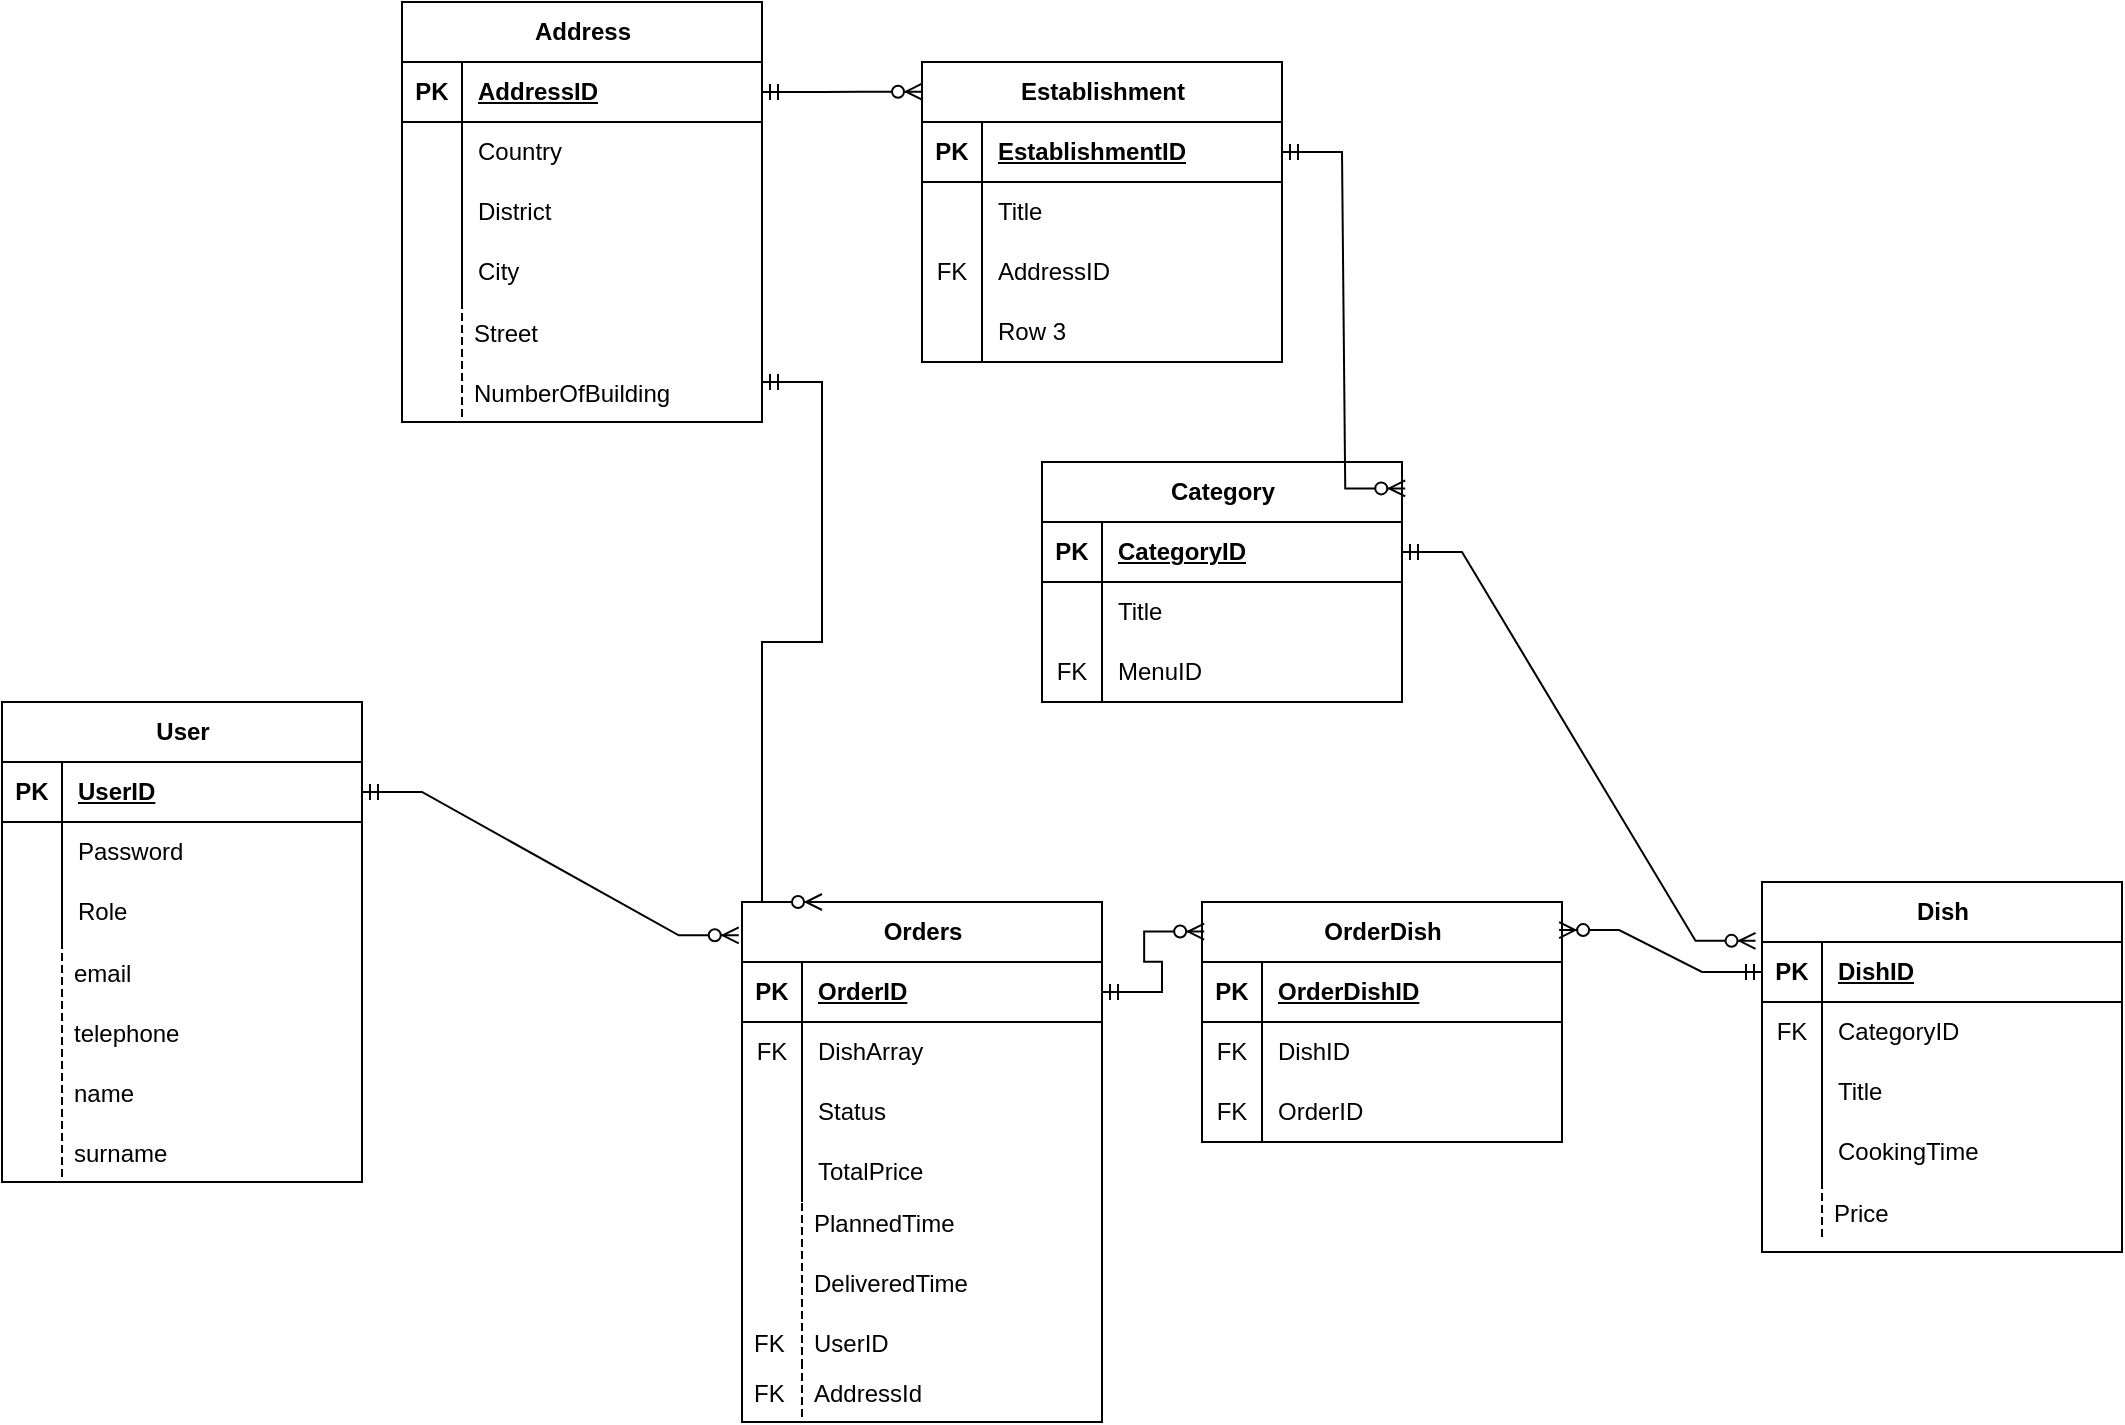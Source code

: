 <mxfile version="21.6.8" type="device">
  <diagram name="Сторінка-1" id="KZws3kgKz52bz0hPjmru">
    <mxGraphModel dx="1347" dy="621" grid="1" gridSize="10" guides="1" tooltips="1" connect="1" arrows="1" fold="1" page="1" pageScale="1" pageWidth="827" pageHeight="1169" math="0" shadow="0">
      <root>
        <mxCell id="0" />
        <mxCell id="1" parent="0" />
        <mxCell id="n4Qk8GRczhbeKokDCpRe-1" value="Establishment" style="shape=table;startSize=30;container=1;collapsible=1;childLayout=tableLayout;fixedRows=1;rowLines=0;fontStyle=1;align=center;resizeLast=1;html=1;" parent="1" vertex="1">
          <mxGeometry x="-60" y="250" width="180" height="150" as="geometry" />
        </mxCell>
        <mxCell id="n4Qk8GRczhbeKokDCpRe-2" value="" style="shape=tableRow;horizontal=0;startSize=0;swimlaneHead=0;swimlaneBody=0;fillColor=none;collapsible=0;dropTarget=0;points=[[0,0.5],[1,0.5]];portConstraint=eastwest;top=0;left=0;right=0;bottom=1;" parent="n4Qk8GRczhbeKokDCpRe-1" vertex="1">
          <mxGeometry y="30" width="180" height="30" as="geometry" />
        </mxCell>
        <mxCell id="n4Qk8GRczhbeKokDCpRe-3" value="PK" style="shape=partialRectangle;connectable=0;fillColor=none;top=0;left=0;bottom=0;right=0;fontStyle=1;overflow=hidden;whiteSpace=wrap;html=1;" parent="n4Qk8GRczhbeKokDCpRe-2" vertex="1">
          <mxGeometry width="30" height="30" as="geometry">
            <mxRectangle width="30" height="30" as="alternateBounds" />
          </mxGeometry>
        </mxCell>
        <mxCell id="n4Qk8GRczhbeKokDCpRe-4" value="EstablishmentID" style="shape=partialRectangle;connectable=0;fillColor=none;top=0;left=0;bottom=0;right=0;align=left;spacingLeft=6;fontStyle=5;overflow=hidden;whiteSpace=wrap;html=1;" parent="n4Qk8GRczhbeKokDCpRe-2" vertex="1">
          <mxGeometry x="30" width="150" height="30" as="geometry">
            <mxRectangle width="150" height="30" as="alternateBounds" />
          </mxGeometry>
        </mxCell>
        <mxCell id="n4Qk8GRczhbeKokDCpRe-5" value="" style="shape=tableRow;horizontal=0;startSize=0;swimlaneHead=0;swimlaneBody=0;fillColor=none;collapsible=0;dropTarget=0;points=[[0,0.5],[1,0.5]];portConstraint=eastwest;top=0;left=0;right=0;bottom=0;" parent="n4Qk8GRczhbeKokDCpRe-1" vertex="1">
          <mxGeometry y="60" width="180" height="30" as="geometry" />
        </mxCell>
        <mxCell id="n4Qk8GRczhbeKokDCpRe-6" value="" style="shape=partialRectangle;connectable=0;fillColor=none;top=0;left=0;bottom=0;right=0;editable=1;overflow=hidden;whiteSpace=wrap;html=1;" parent="n4Qk8GRczhbeKokDCpRe-5" vertex="1">
          <mxGeometry width="30" height="30" as="geometry">
            <mxRectangle width="30" height="30" as="alternateBounds" />
          </mxGeometry>
        </mxCell>
        <mxCell id="n4Qk8GRczhbeKokDCpRe-7" value="Title" style="shape=partialRectangle;connectable=0;fillColor=none;top=0;left=0;bottom=0;right=0;align=left;spacingLeft=6;overflow=hidden;whiteSpace=wrap;html=1;" parent="n4Qk8GRczhbeKokDCpRe-5" vertex="1">
          <mxGeometry x="30" width="150" height="30" as="geometry">
            <mxRectangle width="150" height="30" as="alternateBounds" />
          </mxGeometry>
        </mxCell>
        <mxCell id="n4Qk8GRczhbeKokDCpRe-8" value="" style="shape=tableRow;horizontal=0;startSize=0;swimlaneHead=0;swimlaneBody=0;fillColor=none;collapsible=0;dropTarget=0;points=[[0,0.5],[1,0.5]];portConstraint=eastwest;top=0;left=0;right=0;bottom=0;" parent="n4Qk8GRczhbeKokDCpRe-1" vertex="1">
          <mxGeometry y="90" width="180" height="30" as="geometry" />
        </mxCell>
        <mxCell id="n4Qk8GRczhbeKokDCpRe-9" value="FK" style="shape=partialRectangle;connectable=0;fillColor=none;top=0;left=0;bottom=0;right=0;editable=1;overflow=hidden;whiteSpace=wrap;html=1;" parent="n4Qk8GRczhbeKokDCpRe-8" vertex="1">
          <mxGeometry width="30" height="30" as="geometry">
            <mxRectangle width="30" height="30" as="alternateBounds" />
          </mxGeometry>
        </mxCell>
        <mxCell id="n4Qk8GRczhbeKokDCpRe-10" value="AddressID" style="shape=partialRectangle;connectable=0;fillColor=none;top=0;left=0;bottom=0;right=0;align=left;spacingLeft=6;overflow=hidden;whiteSpace=wrap;html=1;" parent="n4Qk8GRczhbeKokDCpRe-8" vertex="1">
          <mxGeometry x="30" width="150" height="30" as="geometry">
            <mxRectangle width="150" height="30" as="alternateBounds" />
          </mxGeometry>
        </mxCell>
        <mxCell id="n4Qk8GRczhbeKokDCpRe-11" value="" style="shape=tableRow;horizontal=0;startSize=0;swimlaneHead=0;swimlaneBody=0;fillColor=none;collapsible=0;dropTarget=0;points=[[0,0.5],[1,0.5]];portConstraint=eastwest;top=0;left=0;right=0;bottom=0;" parent="n4Qk8GRczhbeKokDCpRe-1" vertex="1">
          <mxGeometry y="120" width="180" height="30" as="geometry" />
        </mxCell>
        <mxCell id="n4Qk8GRczhbeKokDCpRe-12" value="" style="shape=partialRectangle;connectable=0;fillColor=none;top=0;left=0;bottom=0;right=0;editable=1;overflow=hidden;whiteSpace=wrap;html=1;" parent="n4Qk8GRczhbeKokDCpRe-11" vertex="1">
          <mxGeometry width="30" height="30" as="geometry">
            <mxRectangle width="30" height="30" as="alternateBounds" />
          </mxGeometry>
        </mxCell>
        <mxCell id="n4Qk8GRczhbeKokDCpRe-13" value="Row 3" style="shape=partialRectangle;connectable=0;fillColor=none;top=0;left=0;bottom=0;right=0;align=left;spacingLeft=6;overflow=hidden;whiteSpace=wrap;html=1;" parent="n4Qk8GRczhbeKokDCpRe-11" vertex="1">
          <mxGeometry x="30" width="150" height="30" as="geometry">
            <mxRectangle width="150" height="30" as="alternateBounds" />
          </mxGeometry>
        </mxCell>
        <mxCell id="n4Qk8GRczhbeKokDCpRe-14" value="Address" style="shape=table;startSize=30;container=1;collapsible=1;childLayout=tableLayout;fixedRows=1;rowLines=0;fontStyle=1;align=center;resizeLast=1;html=1;" parent="1" vertex="1">
          <mxGeometry x="-320" y="220" width="180" height="210" as="geometry" />
        </mxCell>
        <mxCell id="n4Qk8GRczhbeKokDCpRe-15" value="" style="shape=tableRow;horizontal=0;startSize=0;swimlaneHead=0;swimlaneBody=0;fillColor=none;collapsible=0;dropTarget=0;points=[[0,0.5],[1,0.5]];portConstraint=eastwest;top=0;left=0;right=0;bottom=1;" parent="n4Qk8GRczhbeKokDCpRe-14" vertex="1">
          <mxGeometry y="30" width="180" height="30" as="geometry" />
        </mxCell>
        <mxCell id="n4Qk8GRczhbeKokDCpRe-16" value="PK" style="shape=partialRectangle;connectable=0;fillColor=none;top=0;left=0;bottom=0;right=0;fontStyle=1;overflow=hidden;whiteSpace=wrap;html=1;" parent="n4Qk8GRczhbeKokDCpRe-15" vertex="1">
          <mxGeometry width="30" height="30" as="geometry">
            <mxRectangle width="30" height="30" as="alternateBounds" />
          </mxGeometry>
        </mxCell>
        <mxCell id="n4Qk8GRczhbeKokDCpRe-17" value="AddressID" style="shape=partialRectangle;connectable=0;fillColor=none;top=0;left=0;bottom=0;right=0;align=left;spacingLeft=6;fontStyle=5;overflow=hidden;whiteSpace=wrap;html=1;" parent="n4Qk8GRczhbeKokDCpRe-15" vertex="1">
          <mxGeometry x="30" width="150" height="30" as="geometry">
            <mxRectangle width="150" height="30" as="alternateBounds" />
          </mxGeometry>
        </mxCell>
        <mxCell id="n4Qk8GRczhbeKokDCpRe-18" value="" style="shape=tableRow;horizontal=0;startSize=0;swimlaneHead=0;swimlaneBody=0;fillColor=none;collapsible=0;dropTarget=0;points=[[0,0.5],[1,0.5]];portConstraint=eastwest;top=0;left=0;right=0;bottom=0;" parent="n4Qk8GRczhbeKokDCpRe-14" vertex="1">
          <mxGeometry y="60" width="180" height="30" as="geometry" />
        </mxCell>
        <mxCell id="n4Qk8GRczhbeKokDCpRe-19" value="" style="shape=partialRectangle;connectable=0;fillColor=none;top=0;left=0;bottom=0;right=0;editable=1;overflow=hidden;whiteSpace=wrap;html=1;" parent="n4Qk8GRczhbeKokDCpRe-18" vertex="1">
          <mxGeometry width="30" height="30" as="geometry">
            <mxRectangle width="30" height="30" as="alternateBounds" />
          </mxGeometry>
        </mxCell>
        <mxCell id="n4Qk8GRczhbeKokDCpRe-20" value="Country" style="shape=partialRectangle;connectable=0;fillColor=none;top=0;left=0;bottom=0;right=0;align=left;spacingLeft=6;overflow=hidden;whiteSpace=wrap;html=1;" parent="n4Qk8GRczhbeKokDCpRe-18" vertex="1">
          <mxGeometry x="30" width="150" height="30" as="geometry">
            <mxRectangle width="150" height="30" as="alternateBounds" />
          </mxGeometry>
        </mxCell>
        <mxCell id="n4Qk8GRczhbeKokDCpRe-21" value="" style="shape=tableRow;horizontal=0;startSize=0;swimlaneHead=0;swimlaneBody=0;fillColor=none;collapsible=0;dropTarget=0;points=[[0,0.5],[1,0.5]];portConstraint=eastwest;top=0;left=0;right=0;bottom=0;" parent="n4Qk8GRczhbeKokDCpRe-14" vertex="1">
          <mxGeometry y="90" width="180" height="30" as="geometry" />
        </mxCell>
        <mxCell id="n4Qk8GRczhbeKokDCpRe-22" value="" style="shape=partialRectangle;connectable=0;fillColor=none;top=0;left=0;bottom=0;right=0;editable=1;overflow=hidden;whiteSpace=wrap;html=1;" parent="n4Qk8GRczhbeKokDCpRe-21" vertex="1">
          <mxGeometry width="30" height="30" as="geometry">
            <mxRectangle width="30" height="30" as="alternateBounds" />
          </mxGeometry>
        </mxCell>
        <mxCell id="n4Qk8GRczhbeKokDCpRe-23" value="District" style="shape=partialRectangle;connectable=0;fillColor=none;top=0;left=0;bottom=0;right=0;align=left;spacingLeft=6;overflow=hidden;whiteSpace=wrap;html=1;" parent="n4Qk8GRczhbeKokDCpRe-21" vertex="1">
          <mxGeometry x="30" width="150" height="30" as="geometry">
            <mxRectangle width="150" height="30" as="alternateBounds" />
          </mxGeometry>
        </mxCell>
        <mxCell id="n4Qk8GRczhbeKokDCpRe-24" value="" style="shape=tableRow;horizontal=0;startSize=0;swimlaneHead=0;swimlaneBody=0;fillColor=none;collapsible=0;dropTarget=0;points=[[0,0.5],[1,0.5]];portConstraint=eastwest;top=0;left=0;right=0;bottom=0;" parent="n4Qk8GRczhbeKokDCpRe-14" vertex="1">
          <mxGeometry y="120" width="180" height="30" as="geometry" />
        </mxCell>
        <mxCell id="n4Qk8GRczhbeKokDCpRe-25" value="" style="shape=partialRectangle;connectable=0;fillColor=none;top=0;left=0;bottom=0;right=0;editable=1;overflow=hidden;whiteSpace=wrap;html=1;" parent="n4Qk8GRczhbeKokDCpRe-24" vertex="1">
          <mxGeometry width="30" height="30" as="geometry">
            <mxRectangle width="30" height="30" as="alternateBounds" />
          </mxGeometry>
        </mxCell>
        <mxCell id="n4Qk8GRczhbeKokDCpRe-26" value="City" style="shape=partialRectangle;connectable=0;fillColor=none;top=0;left=0;bottom=0;right=0;align=left;spacingLeft=6;overflow=hidden;whiteSpace=wrap;html=1;" parent="n4Qk8GRczhbeKokDCpRe-24" vertex="1">
          <mxGeometry x="30" width="150" height="30" as="geometry">
            <mxRectangle width="150" height="30" as="alternateBounds" />
          </mxGeometry>
        </mxCell>
        <mxCell id="n4Qk8GRczhbeKokDCpRe-27" value="NumberOfBuilding" style="shape=partialRectangle;fillColor=none;align=left;verticalAlign=middle;strokeColor=none;spacingLeft=34;rotatable=0;points=[[0,0.5],[1,0.5]];portConstraint=eastwest;dropTarget=0;" parent="1" vertex="1">
          <mxGeometry x="-320" y="400" width="90" height="30" as="geometry" />
        </mxCell>
        <mxCell id="n4Qk8GRczhbeKokDCpRe-28" value="" style="shape=partialRectangle;top=0;left=0;bottom=0;fillColor=none;stokeWidth=1;dashed=1;align=left;verticalAlign=middle;spacingLeft=4;spacingRight=4;overflow=hidden;rotatable=0;points=[];portConstraint=eastwest;part=1;" parent="n4Qk8GRczhbeKokDCpRe-27" vertex="1" connectable="0">
          <mxGeometry width="30" height="30" as="geometry" />
        </mxCell>
        <mxCell id="n4Qk8GRczhbeKokDCpRe-31" value="Category" style="shape=table;startSize=30;container=1;collapsible=1;childLayout=tableLayout;fixedRows=1;rowLines=0;fontStyle=1;align=center;resizeLast=1;html=1;" parent="1" vertex="1">
          <mxGeometry y="450" width="180" height="120" as="geometry" />
        </mxCell>
        <mxCell id="n4Qk8GRczhbeKokDCpRe-32" value="" style="shape=tableRow;horizontal=0;startSize=0;swimlaneHead=0;swimlaneBody=0;fillColor=none;collapsible=0;dropTarget=0;points=[[0,0.5],[1,0.5]];portConstraint=eastwest;top=0;left=0;right=0;bottom=1;" parent="n4Qk8GRczhbeKokDCpRe-31" vertex="1">
          <mxGeometry y="30" width="180" height="30" as="geometry" />
        </mxCell>
        <mxCell id="n4Qk8GRczhbeKokDCpRe-33" value="PK" style="shape=partialRectangle;connectable=0;fillColor=none;top=0;left=0;bottom=0;right=0;fontStyle=1;overflow=hidden;whiteSpace=wrap;html=1;" parent="n4Qk8GRczhbeKokDCpRe-32" vertex="1">
          <mxGeometry width="30" height="30" as="geometry">
            <mxRectangle width="30" height="30" as="alternateBounds" />
          </mxGeometry>
        </mxCell>
        <mxCell id="n4Qk8GRczhbeKokDCpRe-34" value="CategoryID" style="shape=partialRectangle;connectable=0;fillColor=none;top=0;left=0;bottom=0;right=0;align=left;spacingLeft=6;fontStyle=5;overflow=hidden;whiteSpace=wrap;html=1;" parent="n4Qk8GRczhbeKokDCpRe-32" vertex="1">
          <mxGeometry x="30" width="150" height="30" as="geometry">
            <mxRectangle width="150" height="30" as="alternateBounds" />
          </mxGeometry>
        </mxCell>
        <mxCell id="n4Qk8GRczhbeKokDCpRe-35" value="" style="shape=tableRow;horizontal=0;startSize=0;swimlaneHead=0;swimlaneBody=0;fillColor=none;collapsible=0;dropTarget=0;points=[[0,0.5],[1,0.5]];portConstraint=eastwest;top=0;left=0;right=0;bottom=0;" parent="n4Qk8GRczhbeKokDCpRe-31" vertex="1">
          <mxGeometry y="60" width="180" height="30" as="geometry" />
        </mxCell>
        <mxCell id="n4Qk8GRczhbeKokDCpRe-36" value="" style="shape=partialRectangle;connectable=0;fillColor=none;top=0;left=0;bottom=0;right=0;editable=1;overflow=hidden;whiteSpace=wrap;html=1;" parent="n4Qk8GRczhbeKokDCpRe-35" vertex="1">
          <mxGeometry width="30" height="30" as="geometry">
            <mxRectangle width="30" height="30" as="alternateBounds" />
          </mxGeometry>
        </mxCell>
        <mxCell id="n4Qk8GRczhbeKokDCpRe-37" value="Title" style="shape=partialRectangle;connectable=0;fillColor=none;top=0;left=0;bottom=0;right=0;align=left;spacingLeft=6;overflow=hidden;whiteSpace=wrap;html=1;" parent="n4Qk8GRczhbeKokDCpRe-35" vertex="1">
          <mxGeometry x="30" width="150" height="30" as="geometry">
            <mxRectangle width="150" height="30" as="alternateBounds" />
          </mxGeometry>
        </mxCell>
        <mxCell id="n4Qk8GRczhbeKokDCpRe-38" value="" style="shape=tableRow;horizontal=0;startSize=0;swimlaneHead=0;swimlaneBody=0;fillColor=none;collapsible=0;dropTarget=0;points=[[0,0.5],[1,0.5]];portConstraint=eastwest;top=0;left=0;right=0;bottom=0;" parent="n4Qk8GRczhbeKokDCpRe-31" vertex="1">
          <mxGeometry y="90" width="180" height="30" as="geometry" />
        </mxCell>
        <mxCell id="n4Qk8GRczhbeKokDCpRe-39" value="FK" style="shape=partialRectangle;connectable=0;fillColor=none;top=0;left=0;bottom=0;right=0;editable=1;overflow=hidden;whiteSpace=wrap;html=1;" parent="n4Qk8GRczhbeKokDCpRe-38" vertex="1">
          <mxGeometry width="30" height="30" as="geometry">
            <mxRectangle width="30" height="30" as="alternateBounds" />
          </mxGeometry>
        </mxCell>
        <mxCell id="n4Qk8GRczhbeKokDCpRe-40" value="MenuID" style="shape=partialRectangle;connectable=0;fillColor=none;top=0;left=0;bottom=0;right=0;align=left;spacingLeft=6;overflow=hidden;whiteSpace=wrap;html=1;" parent="n4Qk8GRczhbeKokDCpRe-38" vertex="1">
          <mxGeometry x="30" width="150" height="30" as="geometry">
            <mxRectangle width="150" height="30" as="alternateBounds" />
          </mxGeometry>
        </mxCell>
        <mxCell id="n4Qk8GRczhbeKokDCpRe-62" value="Dish" style="shape=table;startSize=30;container=1;collapsible=1;childLayout=tableLayout;fixedRows=1;rowLines=0;fontStyle=1;align=center;resizeLast=1;html=1;" parent="1" vertex="1">
          <mxGeometry x="360" y="660" width="180" height="185" as="geometry" />
        </mxCell>
        <mxCell id="n4Qk8GRczhbeKokDCpRe-63" value="" style="shape=tableRow;horizontal=0;startSize=0;swimlaneHead=0;swimlaneBody=0;fillColor=none;collapsible=0;dropTarget=0;points=[[0,0.5],[1,0.5]];portConstraint=eastwest;top=0;left=0;right=0;bottom=1;" parent="n4Qk8GRczhbeKokDCpRe-62" vertex="1">
          <mxGeometry y="30" width="180" height="30" as="geometry" />
        </mxCell>
        <mxCell id="n4Qk8GRczhbeKokDCpRe-64" value="PK" style="shape=partialRectangle;connectable=0;fillColor=none;top=0;left=0;bottom=0;right=0;fontStyle=1;overflow=hidden;whiteSpace=wrap;html=1;" parent="n4Qk8GRczhbeKokDCpRe-63" vertex="1">
          <mxGeometry width="30" height="30" as="geometry">
            <mxRectangle width="30" height="30" as="alternateBounds" />
          </mxGeometry>
        </mxCell>
        <mxCell id="n4Qk8GRczhbeKokDCpRe-65" value="DishID" style="shape=partialRectangle;connectable=0;fillColor=none;top=0;left=0;bottom=0;right=0;align=left;spacingLeft=6;fontStyle=5;overflow=hidden;whiteSpace=wrap;html=1;" parent="n4Qk8GRczhbeKokDCpRe-63" vertex="1">
          <mxGeometry x="30" width="150" height="30" as="geometry">
            <mxRectangle width="150" height="30" as="alternateBounds" />
          </mxGeometry>
        </mxCell>
        <mxCell id="n4Qk8GRczhbeKokDCpRe-66" value="" style="shape=tableRow;horizontal=0;startSize=0;swimlaneHead=0;swimlaneBody=0;fillColor=none;collapsible=0;dropTarget=0;points=[[0,0.5],[1,0.5]];portConstraint=eastwest;top=0;left=0;right=0;bottom=0;" parent="n4Qk8GRczhbeKokDCpRe-62" vertex="1">
          <mxGeometry y="60" width="180" height="30" as="geometry" />
        </mxCell>
        <mxCell id="n4Qk8GRczhbeKokDCpRe-67" value="FK" style="shape=partialRectangle;connectable=0;fillColor=none;top=0;left=0;bottom=0;right=0;editable=1;overflow=hidden;whiteSpace=wrap;html=1;" parent="n4Qk8GRczhbeKokDCpRe-66" vertex="1">
          <mxGeometry width="30" height="30" as="geometry">
            <mxRectangle width="30" height="30" as="alternateBounds" />
          </mxGeometry>
        </mxCell>
        <mxCell id="n4Qk8GRczhbeKokDCpRe-68" value="CategoryID" style="shape=partialRectangle;connectable=0;fillColor=none;top=0;left=0;bottom=0;right=0;align=left;spacingLeft=6;overflow=hidden;whiteSpace=wrap;html=1;" parent="n4Qk8GRczhbeKokDCpRe-66" vertex="1">
          <mxGeometry x="30" width="150" height="30" as="geometry">
            <mxRectangle width="150" height="30" as="alternateBounds" />
          </mxGeometry>
        </mxCell>
        <mxCell id="n4Qk8GRczhbeKokDCpRe-69" value="" style="shape=tableRow;horizontal=0;startSize=0;swimlaneHead=0;swimlaneBody=0;fillColor=none;collapsible=0;dropTarget=0;points=[[0,0.5],[1,0.5]];portConstraint=eastwest;top=0;left=0;right=0;bottom=0;" parent="n4Qk8GRczhbeKokDCpRe-62" vertex="1">
          <mxGeometry y="90" width="180" height="30" as="geometry" />
        </mxCell>
        <mxCell id="n4Qk8GRczhbeKokDCpRe-70" value="" style="shape=partialRectangle;connectable=0;fillColor=none;top=0;left=0;bottom=0;right=0;editable=1;overflow=hidden;whiteSpace=wrap;html=1;" parent="n4Qk8GRczhbeKokDCpRe-69" vertex="1">
          <mxGeometry width="30" height="30" as="geometry">
            <mxRectangle width="30" height="30" as="alternateBounds" />
          </mxGeometry>
        </mxCell>
        <mxCell id="n4Qk8GRczhbeKokDCpRe-71" value="Title" style="shape=partialRectangle;connectable=0;fillColor=none;top=0;left=0;bottom=0;right=0;align=left;spacingLeft=6;overflow=hidden;whiteSpace=wrap;html=1;" parent="n4Qk8GRczhbeKokDCpRe-69" vertex="1">
          <mxGeometry x="30" width="150" height="30" as="geometry">
            <mxRectangle width="150" height="30" as="alternateBounds" />
          </mxGeometry>
        </mxCell>
        <mxCell id="n4Qk8GRczhbeKokDCpRe-72" value="" style="shape=tableRow;horizontal=0;startSize=0;swimlaneHead=0;swimlaneBody=0;fillColor=none;collapsible=0;dropTarget=0;points=[[0,0.5],[1,0.5]];portConstraint=eastwest;top=0;left=0;right=0;bottom=0;" parent="n4Qk8GRczhbeKokDCpRe-62" vertex="1">
          <mxGeometry y="120" width="180" height="30" as="geometry" />
        </mxCell>
        <mxCell id="n4Qk8GRczhbeKokDCpRe-73" value="" style="shape=partialRectangle;connectable=0;fillColor=none;top=0;left=0;bottom=0;right=0;editable=1;overflow=hidden;whiteSpace=wrap;html=1;" parent="n4Qk8GRczhbeKokDCpRe-72" vertex="1">
          <mxGeometry width="30" height="30" as="geometry">
            <mxRectangle width="30" height="30" as="alternateBounds" />
          </mxGeometry>
        </mxCell>
        <mxCell id="n4Qk8GRczhbeKokDCpRe-74" value="CookingTime" style="shape=partialRectangle;connectable=0;fillColor=none;top=0;left=0;bottom=0;right=0;align=left;spacingLeft=6;overflow=hidden;whiteSpace=wrap;html=1;" parent="n4Qk8GRczhbeKokDCpRe-72" vertex="1">
          <mxGeometry x="30" width="150" height="30" as="geometry">
            <mxRectangle width="150" height="30" as="alternateBounds" />
          </mxGeometry>
        </mxCell>
        <mxCell id="n4Qk8GRczhbeKokDCpRe-75" value="" style="edgeStyle=entityRelationEdgeStyle;fontSize=12;html=1;endArrow=ERzeroToMany;startArrow=ERmandOne;rounded=0;exitX=1;exitY=0.5;exitDx=0;exitDy=0;entryX=0;entryY=0.099;entryDx=0;entryDy=0;entryPerimeter=0;" parent="1" source="n4Qk8GRczhbeKokDCpRe-15" target="n4Qk8GRczhbeKokDCpRe-1" edge="1">
          <mxGeometry width="100" height="100" relative="1" as="geometry">
            <mxPoint x="80" y="370" as="sourcePoint" />
            <mxPoint x="-150" y="360" as="targetPoint" />
            <Array as="points">
              <mxPoint x="-90" y="150" />
              <mxPoint x="-100" y="150" />
            </Array>
          </mxGeometry>
        </mxCell>
        <mxCell id="n4Qk8GRczhbeKokDCpRe-77" value="" style="edgeStyle=entityRelationEdgeStyle;fontSize=12;html=1;endArrow=ERzeroToMany;startArrow=ERmandOne;rounded=0;exitX=1;exitY=0.5;exitDx=0;exitDy=0;entryX=1.009;entryY=0.11;entryDx=0;entryDy=0;entryPerimeter=0;" parent="1" source="n4Qk8GRczhbeKokDCpRe-2" target="n4Qk8GRczhbeKokDCpRe-31" edge="1">
          <mxGeometry width="100" height="100" relative="1" as="geometry">
            <mxPoint x="210" y="365" as="sourcePoint" />
            <mxPoint x="240" y="510" as="targetPoint" />
          </mxGeometry>
        </mxCell>
        <mxCell id="n4Qk8GRczhbeKokDCpRe-78" value="" style="edgeStyle=entityRelationEdgeStyle;fontSize=12;html=1;endArrow=ERzeroToMany;startArrow=ERmandOne;rounded=0;exitX=1;exitY=0.5;exitDx=0;exitDy=0;entryX=-0.018;entryY=0.159;entryDx=0;entryDy=0;entryPerimeter=0;" parent="1" source="n4Qk8GRczhbeKokDCpRe-32" target="n4Qk8GRczhbeKokDCpRe-62" edge="1">
          <mxGeometry width="100" height="100" relative="1" as="geometry">
            <mxPoint x="140" y="610" as="sourcePoint" />
            <mxPoint x="220" y="598" as="targetPoint" />
          </mxGeometry>
        </mxCell>
        <mxCell id="n4Qk8GRczhbeKokDCpRe-79" value="Orders" style="shape=table;startSize=30;container=1;collapsible=1;childLayout=tableLayout;fixedRows=1;rowLines=0;fontStyle=1;align=center;resizeLast=1;html=1;" parent="1" vertex="1">
          <mxGeometry x="-150" y="670" width="180" height="260" as="geometry" />
        </mxCell>
        <mxCell id="n4Qk8GRczhbeKokDCpRe-80" value="" style="shape=tableRow;horizontal=0;startSize=0;swimlaneHead=0;swimlaneBody=0;fillColor=none;collapsible=0;dropTarget=0;points=[[0,0.5],[1,0.5]];portConstraint=eastwest;top=0;left=0;right=0;bottom=1;" parent="n4Qk8GRczhbeKokDCpRe-79" vertex="1">
          <mxGeometry y="30" width="180" height="30" as="geometry" />
        </mxCell>
        <mxCell id="n4Qk8GRczhbeKokDCpRe-81" value="PK" style="shape=partialRectangle;connectable=0;fillColor=none;top=0;left=0;bottom=0;right=0;fontStyle=1;overflow=hidden;whiteSpace=wrap;html=1;" parent="n4Qk8GRczhbeKokDCpRe-80" vertex="1">
          <mxGeometry width="30" height="30" as="geometry">
            <mxRectangle width="30" height="30" as="alternateBounds" />
          </mxGeometry>
        </mxCell>
        <mxCell id="n4Qk8GRczhbeKokDCpRe-82" value="OrderID" style="shape=partialRectangle;connectable=0;fillColor=none;top=0;left=0;bottom=0;right=0;align=left;spacingLeft=6;fontStyle=5;overflow=hidden;whiteSpace=wrap;html=1;" parent="n4Qk8GRczhbeKokDCpRe-80" vertex="1">
          <mxGeometry x="30" width="150" height="30" as="geometry">
            <mxRectangle width="150" height="30" as="alternateBounds" />
          </mxGeometry>
        </mxCell>
        <mxCell id="n4Qk8GRczhbeKokDCpRe-83" value="" style="shape=tableRow;horizontal=0;startSize=0;swimlaneHead=0;swimlaneBody=0;fillColor=none;collapsible=0;dropTarget=0;points=[[0,0.5],[1,0.5]];portConstraint=eastwest;top=0;left=0;right=0;bottom=0;" parent="n4Qk8GRczhbeKokDCpRe-79" vertex="1">
          <mxGeometry y="60" width="180" height="30" as="geometry" />
        </mxCell>
        <mxCell id="n4Qk8GRczhbeKokDCpRe-84" value="FK" style="shape=partialRectangle;connectable=0;fillColor=none;top=0;left=0;bottom=0;right=0;editable=1;overflow=hidden;whiteSpace=wrap;html=1;" parent="n4Qk8GRczhbeKokDCpRe-83" vertex="1">
          <mxGeometry width="30" height="30" as="geometry">
            <mxRectangle width="30" height="30" as="alternateBounds" />
          </mxGeometry>
        </mxCell>
        <mxCell id="n4Qk8GRczhbeKokDCpRe-85" value="DishArray" style="shape=partialRectangle;connectable=0;fillColor=none;top=0;left=0;bottom=0;right=0;align=left;spacingLeft=6;overflow=hidden;whiteSpace=wrap;html=1;" parent="n4Qk8GRczhbeKokDCpRe-83" vertex="1">
          <mxGeometry x="30" width="150" height="30" as="geometry">
            <mxRectangle width="150" height="30" as="alternateBounds" />
          </mxGeometry>
        </mxCell>
        <mxCell id="n4Qk8GRczhbeKokDCpRe-86" value="" style="shape=tableRow;horizontal=0;startSize=0;swimlaneHead=0;swimlaneBody=0;fillColor=none;collapsible=0;dropTarget=0;points=[[0,0.5],[1,0.5]];portConstraint=eastwest;top=0;left=0;right=0;bottom=0;" parent="n4Qk8GRczhbeKokDCpRe-79" vertex="1">
          <mxGeometry y="90" width="180" height="30" as="geometry" />
        </mxCell>
        <mxCell id="n4Qk8GRczhbeKokDCpRe-87" value="" style="shape=partialRectangle;connectable=0;fillColor=none;top=0;left=0;bottom=0;right=0;editable=1;overflow=hidden;whiteSpace=wrap;html=1;" parent="n4Qk8GRczhbeKokDCpRe-86" vertex="1">
          <mxGeometry width="30" height="30" as="geometry">
            <mxRectangle width="30" height="30" as="alternateBounds" />
          </mxGeometry>
        </mxCell>
        <mxCell id="n4Qk8GRczhbeKokDCpRe-88" value="Status" style="shape=partialRectangle;connectable=0;fillColor=none;top=0;left=0;bottom=0;right=0;align=left;spacingLeft=6;overflow=hidden;whiteSpace=wrap;html=1;" parent="n4Qk8GRczhbeKokDCpRe-86" vertex="1">
          <mxGeometry x="30" width="150" height="30" as="geometry">
            <mxRectangle width="150" height="30" as="alternateBounds" />
          </mxGeometry>
        </mxCell>
        <mxCell id="n4Qk8GRczhbeKokDCpRe-89" value="" style="shape=tableRow;horizontal=0;startSize=0;swimlaneHead=0;swimlaneBody=0;fillColor=none;collapsible=0;dropTarget=0;points=[[0,0.5],[1,0.5]];portConstraint=eastwest;top=0;left=0;right=0;bottom=0;" parent="n4Qk8GRczhbeKokDCpRe-79" vertex="1">
          <mxGeometry y="120" width="180" height="30" as="geometry" />
        </mxCell>
        <mxCell id="n4Qk8GRczhbeKokDCpRe-90" value="" style="shape=partialRectangle;connectable=0;fillColor=none;top=0;left=0;bottom=0;right=0;editable=1;overflow=hidden;whiteSpace=wrap;html=1;" parent="n4Qk8GRczhbeKokDCpRe-89" vertex="1">
          <mxGeometry width="30" height="30" as="geometry">
            <mxRectangle width="30" height="30" as="alternateBounds" />
          </mxGeometry>
        </mxCell>
        <mxCell id="n4Qk8GRczhbeKokDCpRe-91" value="TotalPrice" style="shape=partialRectangle;connectable=0;fillColor=none;top=0;left=0;bottom=0;right=0;align=left;spacingLeft=6;overflow=hidden;whiteSpace=wrap;html=1;" parent="n4Qk8GRczhbeKokDCpRe-89" vertex="1">
          <mxGeometry x="30" width="150" height="30" as="geometry">
            <mxRectangle width="150" height="30" as="alternateBounds" />
          </mxGeometry>
        </mxCell>
        <mxCell id="n4Qk8GRczhbeKokDCpRe-93" value="Price" style="shape=partialRectangle;fillColor=none;align=left;verticalAlign=middle;strokeColor=none;spacingLeft=34;rotatable=0;points=[[0,0.5],[1,0.5]];portConstraint=eastwest;dropTarget=0;" parent="1" vertex="1">
          <mxGeometry x="360" y="810" width="90" height="30" as="geometry" />
        </mxCell>
        <mxCell id="n4Qk8GRczhbeKokDCpRe-94" value="" style="shape=partialRectangle;top=0;left=0;bottom=0;fillColor=none;stokeWidth=1;dashed=1;align=left;verticalAlign=middle;spacingLeft=4;spacingRight=4;overflow=hidden;rotatable=0;points=[];portConstraint=eastwest;part=1;" parent="n4Qk8GRczhbeKokDCpRe-93" vertex="1" connectable="0">
          <mxGeometry width="30" height="30" as="geometry" />
        </mxCell>
        <mxCell id="n4Qk8GRczhbeKokDCpRe-95" value="PlannedTime" style="shape=partialRectangle;fillColor=none;align=left;verticalAlign=middle;strokeColor=none;spacingLeft=34;rotatable=0;points=[[0,0.5],[1,0.5]];portConstraint=eastwest;dropTarget=0;" parent="1" vertex="1">
          <mxGeometry x="-150" y="815" width="90" height="30" as="geometry" />
        </mxCell>
        <mxCell id="n4Qk8GRczhbeKokDCpRe-96" value="" style="shape=partialRectangle;top=0;left=0;bottom=0;fillColor=none;stokeWidth=1;dashed=1;align=left;verticalAlign=middle;spacingLeft=4;spacingRight=4;overflow=hidden;rotatable=0;points=[];portConstraint=eastwest;part=1;" parent="n4Qk8GRczhbeKokDCpRe-95" vertex="1" connectable="0">
          <mxGeometry width="30" height="30" as="geometry" />
        </mxCell>
        <mxCell id="n4Qk8GRczhbeKokDCpRe-97" value="DeliveredTime" style="shape=partialRectangle;fillColor=none;align=left;verticalAlign=middle;strokeColor=none;spacingLeft=34;rotatable=0;points=[[0,0.5],[1,0.5]];portConstraint=eastwest;dropTarget=0;" parent="1" vertex="1">
          <mxGeometry x="-150" y="845" width="90" height="30" as="geometry" />
        </mxCell>
        <mxCell id="n4Qk8GRczhbeKokDCpRe-98" value="" style="shape=partialRectangle;top=0;left=0;bottom=0;fillColor=none;stokeWidth=1;dashed=1;align=left;verticalAlign=middle;spacingLeft=4;spacingRight=4;overflow=hidden;rotatable=0;points=[];portConstraint=eastwest;part=1;" parent="n4Qk8GRczhbeKokDCpRe-97" vertex="1" connectable="0">
          <mxGeometry width="30" height="30" as="geometry" />
        </mxCell>
        <mxCell id="n4Qk8GRczhbeKokDCpRe-99" value="UserID" style="shape=partialRectangle;fillColor=none;align=left;verticalAlign=middle;strokeColor=none;spacingLeft=34;rotatable=0;points=[[0,0.5],[1,0.5]];portConstraint=eastwest;dropTarget=0;" parent="1" vertex="1">
          <mxGeometry x="-150" y="875" width="90" height="30" as="geometry" />
        </mxCell>
        <mxCell id="n4Qk8GRczhbeKokDCpRe-100" value="FK" style="shape=partialRectangle;top=0;left=0;bottom=0;fillColor=none;stokeWidth=1;dashed=1;align=left;verticalAlign=middle;spacingLeft=4;spacingRight=4;overflow=hidden;rotatable=0;points=[];portConstraint=eastwest;part=1;" parent="n4Qk8GRczhbeKokDCpRe-99" vertex="1" connectable="0">
          <mxGeometry width="30" height="30" as="geometry" />
        </mxCell>
        <mxCell id="n4Qk8GRczhbeKokDCpRe-102" value="User" style="shape=table;startSize=30;container=1;collapsible=1;childLayout=tableLayout;fixedRows=1;rowLines=0;fontStyle=1;align=center;resizeLast=1;html=1;" parent="1" vertex="1">
          <mxGeometry x="-520" y="570" width="180" height="240" as="geometry" />
        </mxCell>
        <mxCell id="n4Qk8GRczhbeKokDCpRe-103" value="" style="shape=tableRow;horizontal=0;startSize=0;swimlaneHead=0;swimlaneBody=0;fillColor=none;collapsible=0;dropTarget=0;points=[[0,0.5],[1,0.5]];portConstraint=eastwest;top=0;left=0;right=0;bottom=1;" parent="n4Qk8GRczhbeKokDCpRe-102" vertex="1">
          <mxGeometry y="30" width="180" height="30" as="geometry" />
        </mxCell>
        <mxCell id="n4Qk8GRczhbeKokDCpRe-104" value="PK" style="shape=partialRectangle;connectable=0;fillColor=none;top=0;left=0;bottom=0;right=0;fontStyle=1;overflow=hidden;whiteSpace=wrap;html=1;" parent="n4Qk8GRczhbeKokDCpRe-103" vertex="1">
          <mxGeometry width="30" height="30" as="geometry">
            <mxRectangle width="30" height="30" as="alternateBounds" />
          </mxGeometry>
        </mxCell>
        <mxCell id="n4Qk8GRczhbeKokDCpRe-105" value="UserID" style="shape=partialRectangle;connectable=0;fillColor=none;top=0;left=0;bottom=0;right=0;align=left;spacingLeft=6;fontStyle=5;overflow=hidden;whiteSpace=wrap;html=1;" parent="n4Qk8GRczhbeKokDCpRe-103" vertex="1">
          <mxGeometry x="30" width="150" height="30" as="geometry">
            <mxRectangle width="150" height="30" as="alternateBounds" />
          </mxGeometry>
        </mxCell>
        <mxCell id="n4Qk8GRczhbeKokDCpRe-109" value="" style="shape=tableRow;horizontal=0;startSize=0;swimlaneHead=0;swimlaneBody=0;fillColor=none;collapsible=0;dropTarget=0;points=[[0,0.5],[1,0.5]];portConstraint=eastwest;top=0;left=0;right=0;bottom=0;" parent="n4Qk8GRczhbeKokDCpRe-102" vertex="1">
          <mxGeometry y="60" width="180" height="30" as="geometry" />
        </mxCell>
        <mxCell id="n4Qk8GRczhbeKokDCpRe-110" value="" style="shape=partialRectangle;connectable=0;fillColor=none;top=0;left=0;bottom=0;right=0;editable=1;overflow=hidden;whiteSpace=wrap;html=1;" parent="n4Qk8GRczhbeKokDCpRe-109" vertex="1">
          <mxGeometry width="30" height="30" as="geometry">
            <mxRectangle width="30" height="30" as="alternateBounds" />
          </mxGeometry>
        </mxCell>
        <mxCell id="n4Qk8GRczhbeKokDCpRe-111" value="Password" style="shape=partialRectangle;connectable=0;fillColor=none;top=0;left=0;bottom=0;right=0;align=left;spacingLeft=6;overflow=hidden;whiteSpace=wrap;html=1;" parent="n4Qk8GRczhbeKokDCpRe-109" vertex="1">
          <mxGeometry x="30" width="150" height="30" as="geometry">
            <mxRectangle width="150" height="30" as="alternateBounds" />
          </mxGeometry>
        </mxCell>
        <mxCell id="n4Qk8GRczhbeKokDCpRe-112" value="" style="shape=tableRow;horizontal=0;startSize=0;swimlaneHead=0;swimlaneBody=0;fillColor=none;collapsible=0;dropTarget=0;points=[[0,0.5],[1,0.5]];portConstraint=eastwest;top=0;left=0;right=0;bottom=0;" parent="n4Qk8GRczhbeKokDCpRe-102" vertex="1">
          <mxGeometry y="90" width="180" height="30" as="geometry" />
        </mxCell>
        <mxCell id="n4Qk8GRczhbeKokDCpRe-113" value="" style="shape=partialRectangle;connectable=0;fillColor=none;top=0;left=0;bottom=0;right=0;editable=1;overflow=hidden;whiteSpace=wrap;html=1;" parent="n4Qk8GRczhbeKokDCpRe-112" vertex="1">
          <mxGeometry width="30" height="30" as="geometry">
            <mxRectangle width="30" height="30" as="alternateBounds" />
          </mxGeometry>
        </mxCell>
        <mxCell id="n4Qk8GRczhbeKokDCpRe-114" value="Role" style="shape=partialRectangle;connectable=0;fillColor=none;top=0;left=0;bottom=0;right=0;align=left;spacingLeft=6;overflow=hidden;whiteSpace=wrap;html=1;" parent="n4Qk8GRczhbeKokDCpRe-112" vertex="1">
          <mxGeometry x="30" width="150" height="30" as="geometry">
            <mxRectangle width="150" height="30" as="alternateBounds" />
          </mxGeometry>
        </mxCell>
        <mxCell id="n4Qk8GRczhbeKokDCpRe-115" value="" style="edgeStyle=entityRelationEdgeStyle;fontSize=12;html=1;endArrow=ERzeroToMany;startArrow=ERmandOne;rounded=0;exitX=1;exitY=0.5;exitDx=0;exitDy=0;entryX=-0.009;entryY=0.064;entryDx=0;entryDy=0;entryPerimeter=0;" parent="1" source="n4Qk8GRczhbeKokDCpRe-103" target="n4Qk8GRczhbeKokDCpRe-79" edge="1">
          <mxGeometry width="100" height="100" relative="1" as="geometry">
            <mxPoint x="-200" y="610" as="sourcePoint" />
            <mxPoint x="-100" y="510" as="targetPoint" />
          </mxGeometry>
        </mxCell>
        <mxCell id="n4Qk8GRczhbeKokDCpRe-116" value="" style="edgeStyle=entityRelationEdgeStyle;fontSize=12;html=1;endArrow=ERzeroToMany;startArrow=ERmandOne;rounded=0;" parent="1" edge="1">
          <mxGeometry width="100" height="100" relative="1" as="geometry">
            <mxPoint x="-140" y="410" as="sourcePoint" />
            <mxPoint x="-110" y="670" as="targetPoint" />
          </mxGeometry>
        </mxCell>
        <mxCell id="s4IAIzDdVZQO-hNEyBO9-1" value="Street" style="shape=partialRectangle;fillColor=none;align=left;verticalAlign=middle;strokeColor=none;spacingLeft=34;rotatable=0;points=[[0,0.5],[1,0.5]];portConstraint=eastwest;dropTarget=0;" parent="1" vertex="1">
          <mxGeometry x="-320" y="370" width="90" height="30" as="geometry" />
        </mxCell>
        <mxCell id="s4IAIzDdVZQO-hNEyBO9-2" value="" style="shape=partialRectangle;top=0;left=0;bottom=0;fillColor=none;stokeWidth=1;dashed=1;align=left;verticalAlign=middle;spacingLeft=4;spacingRight=4;overflow=hidden;rotatable=0;points=[];portConstraint=eastwest;part=1;" parent="s4IAIzDdVZQO-hNEyBO9-1" vertex="1" connectable="0">
          <mxGeometry width="30" height="30" as="geometry" />
        </mxCell>
        <mxCell id="P55LP83zHeTERi6FR-1s-1" value="OrderDish" style="shape=table;startSize=30;container=1;collapsible=1;childLayout=tableLayout;fixedRows=1;rowLines=0;fontStyle=1;align=center;resizeLast=1;html=1;" vertex="1" parent="1">
          <mxGeometry x="80" y="670" width="180" height="120" as="geometry" />
        </mxCell>
        <mxCell id="P55LP83zHeTERi6FR-1s-2" value="" style="shape=tableRow;horizontal=0;startSize=0;swimlaneHead=0;swimlaneBody=0;fillColor=none;collapsible=0;dropTarget=0;points=[[0,0.5],[1,0.5]];portConstraint=eastwest;top=0;left=0;right=0;bottom=1;" vertex="1" parent="P55LP83zHeTERi6FR-1s-1">
          <mxGeometry y="30" width="180" height="30" as="geometry" />
        </mxCell>
        <mxCell id="P55LP83zHeTERi6FR-1s-3" value="PK" style="shape=partialRectangle;connectable=0;fillColor=none;top=0;left=0;bottom=0;right=0;fontStyle=1;overflow=hidden;whiteSpace=wrap;html=1;" vertex="1" parent="P55LP83zHeTERi6FR-1s-2">
          <mxGeometry width="30" height="30" as="geometry">
            <mxRectangle width="30" height="30" as="alternateBounds" />
          </mxGeometry>
        </mxCell>
        <mxCell id="P55LP83zHeTERi6FR-1s-4" value="OrderDishID" style="shape=partialRectangle;connectable=0;fillColor=none;top=0;left=0;bottom=0;right=0;align=left;spacingLeft=6;fontStyle=5;overflow=hidden;whiteSpace=wrap;html=1;" vertex="1" parent="P55LP83zHeTERi6FR-1s-2">
          <mxGeometry x="30" width="150" height="30" as="geometry">
            <mxRectangle width="150" height="30" as="alternateBounds" />
          </mxGeometry>
        </mxCell>
        <mxCell id="P55LP83zHeTERi6FR-1s-5" value="" style="shape=tableRow;horizontal=0;startSize=0;swimlaneHead=0;swimlaneBody=0;fillColor=none;collapsible=0;dropTarget=0;points=[[0,0.5],[1,0.5]];portConstraint=eastwest;top=0;left=0;right=0;bottom=0;" vertex="1" parent="P55LP83zHeTERi6FR-1s-1">
          <mxGeometry y="60" width="180" height="30" as="geometry" />
        </mxCell>
        <mxCell id="P55LP83zHeTERi6FR-1s-6" value="FK" style="shape=partialRectangle;connectable=0;fillColor=none;top=0;left=0;bottom=0;right=0;editable=1;overflow=hidden;whiteSpace=wrap;html=1;" vertex="1" parent="P55LP83zHeTERi6FR-1s-5">
          <mxGeometry width="30" height="30" as="geometry">
            <mxRectangle width="30" height="30" as="alternateBounds" />
          </mxGeometry>
        </mxCell>
        <mxCell id="P55LP83zHeTERi6FR-1s-7" value="DishID" style="shape=partialRectangle;connectable=0;fillColor=none;top=0;left=0;bottom=0;right=0;align=left;spacingLeft=6;overflow=hidden;whiteSpace=wrap;html=1;" vertex="1" parent="P55LP83zHeTERi6FR-1s-5">
          <mxGeometry x="30" width="150" height="30" as="geometry">
            <mxRectangle width="150" height="30" as="alternateBounds" />
          </mxGeometry>
        </mxCell>
        <mxCell id="P55LP83zHeTERi6FR-1s-8" value="" style="shape=tableRow;horizontal=0;startSize=0;swimlaneHead=0;swimlaneBody=0;fillColor=none;collapsible=0;dropTarget=0;points=[[0,0.5],[1,0.5]];portConstraint=eastwest;top=0;left=0;right=0;bottom=0;" vertex="1" parent="P55LP83zHeTERi6FR-1s-1">
          <mxGeometry y="90" width="180" height="30" as="geometry" />
        </mxCell>
        <mxCell id="P55LP83zHeTERi6FR-1s-9" value="FK" style="shape=partialRectangle;connectable=0;fillColor=none;top=0;left=0;bottom=0;right=0;editable=1;overflow=hidden;whiteSpace=wrap;html=1;" vertex="1" parent="P55LP83zHeTERi6FR-1s-8">
          <mxGeometry width="30" height="30" as="geometry">
            <mxRectangle width="30" height="30" as="alternateBounds" />
          </mxGeometry>
        </mxCell>
        <mxCell id="P55LP83zHeTERi6FR-1s-10" value="OrderID" style="shape=partialRectangle;connectable=0;fillColor=none;top=0;left=0;bottom=0;right=0;align=left;spacingLeft=6;overflow=hidden;whiteSpace=wrap;html=1;" vertex="1" parent="P55LP83zHeTERi6FR-1s-8">
          <mxGeometry x="30" width="150" height="30" as="geometry">
            <mxRectangle width="150" height="30" as="alternateBounds" />
          </mxGeometry>
        </mxCell>
        <mxCell id="P55LP83zHeTERi6FR-1s-14" value="" style="edgeStyle=entityRelationEdgeStyle;fontSize=12;html=1;endArrow=ERzeroToMany;startArrow=ERmandOne;rounded=0;entryX=0.992;entryY=0.117;entryDx=0;entryDy=0;entryPerimeter=0;exitX=0;exitY=0.5;exitDx=0;exitDy=0;" edge="1" parent="1" source="n4Qk8GRczhbeKokDCpRe-63" target="P55LP83zHeTERi6FR-1s-1">
          <mxGeometry width="100" height="100" relative="1" as="geometry">
            <mxPoint y="780" as="sourcePoint" />
            <mxPoint x="100" y="680" as="targetPoint" />
          </mxGeometry>
        </mxCell>
        <mxCell id="P55LP83zHeTERi6FR-1s-15" value="" style="edgeStyle=entityRelationEdgeStyle;fontSize=12;html=1;endArrow=ERzeroToMany;startArrow=ERmandOne;rounded=0;entryX=0.006;entryY=0.123;entryDx=0;entryDy=0;entryPerimeter=0;exitX=1;exitY=0.5;exitDx=0;exitDy=0;" edge="1" parent="1" source="n4Qk8GRczhbeKokDCpRe-80" target="P55LP83zHeTERi6FR-1s-1">
          <mxGeometry width="100" height="100" relative="1" as="geometry">
            <mxPoint x="-30" y="720" as="sourcePoint" />
            <mxPoint x="70" y="620" as="targetPoint" />
          </mxGeometry>
        </mxCell>
        <mxCell id="P55LP83zHeTERi6FR-1s-16" value="AddressId" style="shape=partialRectangle;fillColor=none;align=left;verticalAlign=middle;strokeColor=none;spacingLeft=34;rotatable=0;points=[[0,0.5],[1,0.5]];portConstraint=eastwest;dropTarget=0;" vertex="1" parent="1">
          <mxGeometry x="-150" y="900" width="90" height="30" as="geometry" />
        </mxCell>
        <mxCell id="P55LP83zHeTERi6FR-1s-17" value="FK" style="shape=partialRectangle;top=0;left=0;bottom=0;fillColor=none;stokeWidth=1;dashed=1;align=left;verticalAlign=middle;spacingLeft=4;spacingRight=4;overflow=hidden;rotatable=0;points=[];portConstraint=eastwest;part=1;" vertex="1" connectable="0" parent="P55LP83zHeTERi6FR-1s-16">
          <mxGeometry width="30" height="30" as="geometry" />
        </mxCell>
        <mxCell id="P55LP83zHeTERi6FR-1s-18" value="email" style="shape=partialRectangle;fillColor=none;align=left;verticalAlign=middle;strokeColor=none;spacingLeft=34;rotatable=0;points=[[0,0.5],[1,0.5]];portConstraint=eastwest;dropTarget=0;" vertex="1" parent="1">
          <mxGeometry x="-520" y="690" width="90" height="30" as="geometry" />
        </mxCell>
        <mxCell id="P55LP83zHeTERi6FR-1s-19" value="" style="shape=partialRectangle;top=0;left=0;bottom=0;fillColor=none;stokeWidth=1;dashed=1;align=left;verticalAlign=middle;spacingLeft=4;spacingRight=4;overflow=hidden;rotatable=0;points=[];portConstraint=eastwest;part=1;" vertex="1" connectable="0" parent="P55LP83zHeTERi6FR-1s-18">
          <mxGeometry width="30" height="30" as="geometry" />
        </mxCell>
        <mxCell id="P55LP83zHeTERi6FR-1s-20" value="telephone" style="shape=partialRectangle;fillColor=none;align=left;verticalAlign=middle;strokeColor=none;spacingLeft=34;rotatable=0;points=[[0,0.5],[1,0.5]];portConstraint=eastwest;dropTarget=0;" vertex="1" parent="1">
          <mxGeometry x="-520" y="720" width="90" height="30" as="geometry" />
        </mxCell>
        <mxCell id="P55LP83zHeTERi6FR-1s-21" value="" style="shape=partialRectangle;top=0;left=0;bottom=0;fillColor=none;stokeWidth=1;dashed=1;align=left;verticalAlign=middle;spacingLeft=4;spacingRight=4;overflow=hidden;rotatable=0;points=[];portConstraint=eastwest;part=1;" vertex="1" connectable="0" parent="P55LP83zHeTERi6FR-1s-20">
          <mxGeometry width="30" height="30" as="geometry" />
        </mxCell>
        <mxCell id="P55LP83zHeTERi6FR-1s-22" value="name" style="shape=partialRectangle;fillColor=none;align=left;verticalAlign=middle;strokeColor=none;spacingLeft=34;rotatable=0;points=[[0,0.5],[1,0.5]];portConstraint=eastwest;dropTarget=0;" vertex="1" parent="1">
          <mxGeometry x="-520" y="750" width="90" height="30" as="geometry" />
        </mxCell>
        <mxCell id="P55LP83zHeTERi6FR-1s-23" value="" style="shape=partialRectangle;top=0;left=0;bottom=0;fillColor=none;stokeWidth=1;dashed=1;align=left;verticalAlign=middle;spacingLeft=4;spacingRight=4;overflow=hidden;rotatable=0;points=[];portConstraint=eastwest;part=1;" vertex="1" connectable="0" parent="P55LP83zHeTERi6FR-1s-22">
          <mxGeometry width="30" height="30" as="geometry" />
        </mxCell>
        <mxCell id="P55LP83zHeTERi6FR-1s-24" value="surname" style="shape=partialRectangle;fillColor=none;align=left;verticalAlign=middle;strokeColor=none;spacingLeft=34;rotatable=0;points=[[0,0.5],[1,0.5]];portConstraint=eastwest;dropTarget=0;" vertex="1" parent="1">
          <mxGeometry x="-520" y="780" width="90" height="30" as="geometry" />
        </mxCell>
        <mxCell id="P55LP83zHeTERi6FR-1s-25" value="" style="shape=partialRectangle;top=0;left=0;bottom=0;fillColor=none;stokeWidth=1;dashed=1;align=left;verticalAlign=middle;spacingLeft=4;spacingRight=4;overflow=hidden;rotatable=0;points=[];portConstraint=eastwest;part=1;" vertex="1" connectable="0" parent="P55LP83zHeTERi6FR-1s-24">
          <mxGeometry width="30" height="30" as="geometry" />
        </mxCell>
      </root>
    </mxGraphModel>
  </diagram>
</mxfile>
